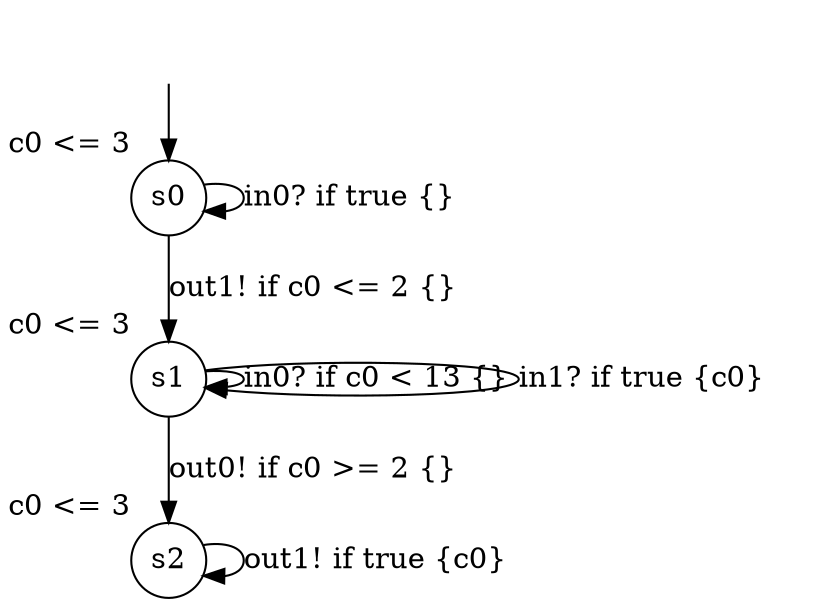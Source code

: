 digraph g {
__start0 [label="" shape="none"];
s0 [shape="circle" margin=0 label="s0", xlabel="c0 <= 3"];
s1 [shape="circle" margin=0 label="s1", xlabel="c0 <= 3"];
s2 [shape="circle" margin=0 label="s2", xlabel="c0 <= 3"];
s0 -> s1 [label="out1! if c0 <= 2 {} "];
s0 -> s0 [label="in0? if true {} "];
s1 -> s1 [label="in0? if c0 < 13 {} "];
s1 -> s2 [label="out0! if c0 >= 2 {} "];
s1 -> s1 [label="in1? if true {c0} "];
s2 -> s2 [label="out1! if true {c0} "];
__start0 -> s0;
}
